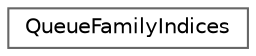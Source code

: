 digraph "Иерархия классов. Графический вид."
{
 // LATEX_PDF_SIZE
  bgcolor="transparent";
  edge [fontname=Helvetica,fontsize=10,labelfontname=Helvetica,labelfontsize=10];
  node [fontname=Helvetica,fontsize=10,shape=box,height=0.2,width=0.4];
  rankdir="LR";
  Node0 [id="Node000000",label="QueueFamilyIndices",height=0.2,width=0.4,color="grey40", fillcolor="white", style="filled",URL="$struct_queue_family_indices.html",tooltip=" "];
}
